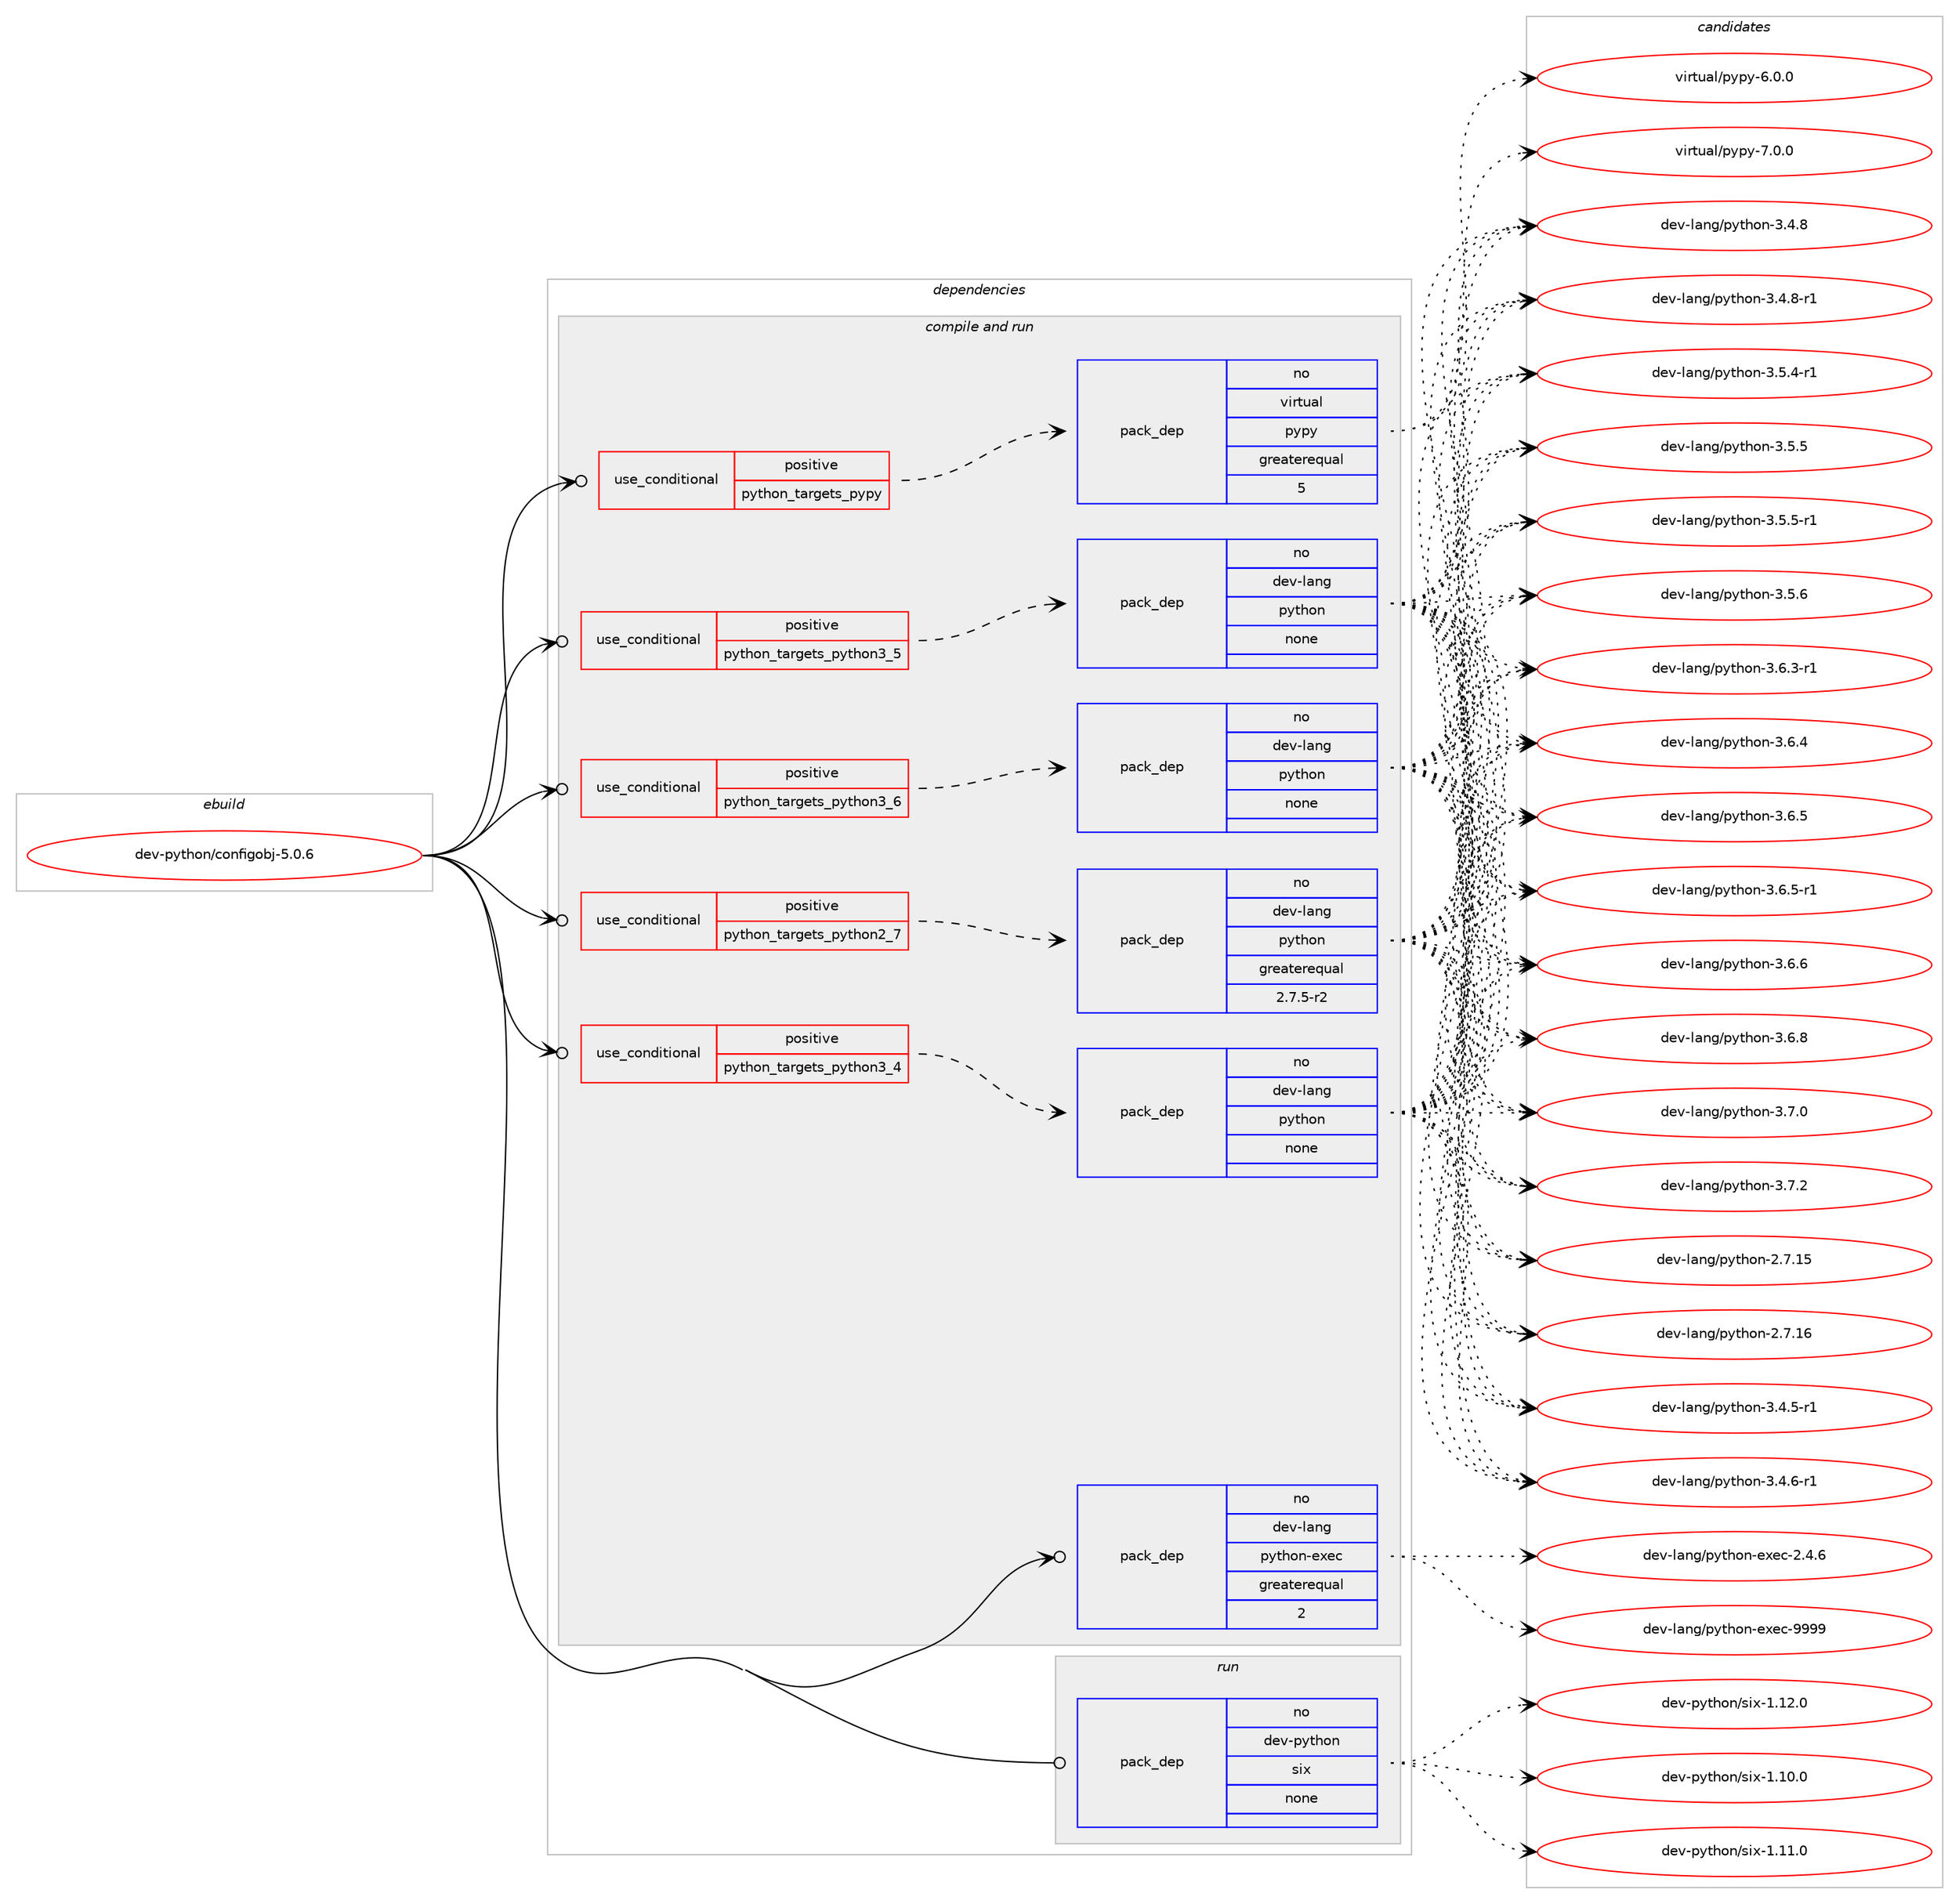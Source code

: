 digraph prolog {

# *************
# Graph options
# *************

newrank=true;
concentrate=true;
compound=true;
graph [rankdir=LR,fontname=Helvetica,fontsize=10,ranksep=1.5];#, ranksep=2.5, nodesep=0.2];
edge  [arrowhead=vee];
node  [fontname=Helvetica,fontsize=10];

# **********
# The ebuild
# **********

subgraph cluster_leftcol {
color=gray;
rank=same;
label=<<i>ebuild</i>>;
id [label="dev-python/configobj-5.0.6", color=red, width=4, href="../dev-python/configobj-5.0.6.svg"];
}

# ****************
# The dependencies
# ****************

subgraph cluster_midcol {
color=gray;
label=<<i>dependencies</i>>;
subgraph cluster_compile {
fillcolor="#eeeeee";
style=filled;
label=<<i>compile</i>>;
}
subgraph cluster_compileandrun {
fillcolor="#eeeeee";
style=filled;
label=<<i>compile and run</i>>;
subgraph cond372645 {
dependency1404101 [label=<<TABLE BORDER="0" CELLBORDER="1" CELLSPACING="0" CELLPADDING="4"><TR><TD ROWSPAN="3" CELLPADDING="10">use_conditional</TD></TR><TR><TD>positive</TD></TR><TR><TD>python_targets_pypy</TD></TR></TABLE>>, shape=none, color=red];
subgraph pack1008221 {
dependency1404102 [label=<<TABLE BORDER="0" CELLBORDER="1" CELLSPACING="0" CELLPADDING="4" WIDTH="220"><TR><TD ROWSPAN="6" CELLPADDING="30">pack_dep</TD></TR><TR><TD WIDTH="110">no</TD></TR><TR><TD>virtual</TD></TR><TR><TD>pypy</TD></TR><TR><TD>greaterequal</TD></TR><TR><TD>5</TD></TR></TABLE>>, shape=none, color=blue];
}
dependency1404101:e -> dependency1404102:w [weight=20,style="dashed",arrowhead="vee"];
}
id:e -> dependency1404101:w [weight=20,style="solid",arrowhead="odotvee"];
subgraph cond372646 {
dependency1404103 [label=<<TABLE BORDER="0" CELLBORDER="1" CELLSPACING="0" CELLPADDING="4"><TR><TD ROWSPAN="3" CELLPADDING="10">use_conditional</TD></TR><TR><TD>positive</TD></TR><TR><TD>python_targets_python2_7</TD></TR></TABLE>>, shape=none, color=red];
subgraph pack1008222 {
dependency1404104 [label=<<TABLE BORDER="0" CELLBORDER="1" CELLSPACING="0" CELLPADDING="4" WIDTH="220"><TR><TD ROWSPAN="6" CELLPADDING="30">pack_dep</TD></TR><TR><TD WIDTH="110">no</TD></TR><TR><TD>dev-lang</TD></TR><TR><TD>python</TD></TR><TR><TD>greaterequal</TD></TR><TR><TD>2.7.5-r2</TD></TR></TABLE>>, shape=none, color=blue];
}
dependency1404103:e -> dependency1404104:w [weight=20,style="dashed",arrowhead="vee"];
}
id:e -> dependency1404103:w [weight=20,style="solid",arrowhead="odotvee"];
subgraph cond372647 {
dependency1404105 [label=<<TABLE BORDER="0" CELLBORDER="1" CELLSPACING="0" CELLPADDING="4"><TR><TD ROWSPAN="3" CELLPADDING="10">use_conditional</TD></TR><TR><TD>positive</TD></TR><TR><TD>python_targets_python3_4</TD></TR></TABLE>>, shape=none, color=red];
subgraph pack1008223 {
dependency1404106 [label=<<TABLE BORDER="0" CELLBORDER="1" CELLSPACING="0" CELLPADDING="4" WIDTH="220"><TR><TD ROWSPAN="6" CELLPADDING="30">pack_dep</TD></TR><TR><TD WIDTH="110">no</TD></TR><TR><TD>dev-lang</TD></TR><TR><TD>python</TD></TR><TR><TD>none</TD></TR><TR><TD></TD></TR></TABLE>>, shape=none, color=blue];
}
dependency1404105:e -> dependency1404106:w [weight=20,style="dashed",arrowhead="vee"];
}
id:e -> dependency1404105:w [weight=20,style="solid",arrowhead="odotvee"];
subgraph cond372648 {
dependency1404107 [label=<<TABLE BORDER="0" CELLBORDER="1" CELLSPACING="0" CELLPADDING="4"><TR><TD ROWSPAN="3" CELLPADDING="10">use_conditional</TD></TR><TR><TD>positive</TD></TR><TR><TD>python_targets_python3_5</TD></TR></TABLE>>, shape=none, color=red];
subgraph pack1008224 {
dependency1404108 [label=<<TABLE BORDER="0" CELLBORDER="1" CELLSPACING="0" CELLPADDING="4" WIDTH="220"><TR><TD ROWSPAN="6" CELLPADDING="30">pack_dep</TD></TR><TR><TD WIDTH="110">no</TD></TR><TR><TD>dev-lang</TD></TR><TR><TD>python</TD></TR><TR><TD>none</TD></TR><TR><TD></TD></TR></TABLE>>, shape=none, color=blue];
}
dependency1404107:e -> dependency1404108:w [weight=20,style="dashed",arrowhead="vee"];
}
id:e -> dependency1404107:w [weight=20,style="solid",arrowhead="odotvee"];
subgraph cond372649 {
dependency1404109 [label=<<TABLE BORDER="0" CELLBORDER="1" CELLSPACING="0" CELLPADDING="4"><TR><TD ROWSPAN="3" CELLPADDING="10">use_conditional</TD></TR><TR><TD>positive</TD></TR><TR><TD>python_targets_python3_6</TD></TR></TABLE>>, shape=none, color=red];
subgraph pack1008225 {
dependency1404110 [label=<<TABLE BORDER="0" CELLBORDER="1" CELLSPACING="0" CELLPADDING="4" WIDTH="220"><TR><TD ROWSPAN="6" CELLPADDING="30">pack_dep</TD></TR><TR><TD WIDTH="110">no</TD></TR><TR><TD>dev-lang</TD></TR><TR><TD>python</TD></TR><TR><TD>none</TD></TR><TR><TD></TD></TR></TABLE>>, shape=none, color=blue];
}
dependency1404109:e -> dependency1404110:w [weight=20,style="dashed",arrowhead="vee"];
}
id:e -> dependency1404109:w [weight=20,style="solid",arrowhead="odotvee"];
subgraph pack1008226 {
dependency1404111 [label=<<TABLE BORDER="0" CELLBORDER="1" CELLSPACING="0" CELLPADDING="4" WIDTH="220"><TR><TD ROWSPAN="6" CELLPADDING="30">pack_dep</TD></TR><TR><TD WIDTH="110">no</TD></TR><TR><TD>dev-lang</TD></TR><TR><TD>python-exec</TD></TR><TR><TD>greaterequal</TD></TR><TR><TD>2</TD></TR></TABLE>>, shape=none, color=blue];
}
id:e -> dependency1404111:w [weight=20,style="solid",arrowhead="odotvee"];
}
subgraph cluster_run {
fillcolor="#eeeeee";
style=filled;
label=<<i>run</i>>;
subgraph pack1008227 {
dependency1404112 [label=<<TABLE BORDER="0" CELLBORDER="1" CELLSPACING="0" CELLPADDING="4" WIDTH="220"><TR><TD ROWSPAN="6" CELLPADDING="30">pack_dep</TD></TR><TR><TD WIDTH="110">no</TD></TR><TR><TD>dev-python</TD></TR><TR><TD>six</TD></TR><TR><TD>none</TD></TR><TR><TD></TD></TR></TABLE>>, shape=none, color=blue];
}
id:e -> dependency1404112:w [weight=20,style="solid",arrowhead="odot"];
}
}

# **************
# The candidates
# **************

subgraph cluster_choices {
rank=same;
color=gray;
label=<<i>candidates</i>>;

subgraph choice1008221 {
color=black;
nodesep=1;
choice1181051141161179710847112121112121455446484648 [label="virtual/pypy-6.0.0", color=red, width=4,href="../virtual/pypy-6.0.0.svg"];
choice1181051141161179710847112121112121455546484648 [label="virtual/pypy-7.0.0", color=red, width=4,href="../virtual/pypy-7.0.0.svg"];
dependency1404102:e -> choice1181051141161179710847112121112121455446484648:w [style=dotted,weight="100"];
dependency1404102:e -> choice1181051141161179710847112121112121455546484648:w [style=dotted,weight="100"];
}
subgraph choice1008222 {
color=black;
nodesep=1;
choice10010111845108971101034711212111610411111045504655464953 [label="dev-lang/python-2.7.15", color=red, width=4,href="../dev-lang/python-2.7.15.svg"];
choice10010111845108971101034711212111610411111045504655464954 [label="dev-lang/python-2.7.16", color=red, width=4,href="../dev-lang/python-2.7.16.svg"];
choice1001011184510897110103471121211161041111104551465246534511449 [label="dev-lang/python-3.4.5-r1", color=red, width=4,href="../dev-lang/python-3.4.5-r1.svg"];
choice1001011184510897110103471121211161041111104551465246544511449 [label="dev-lang/python-3.4.6-r1", color=red, width=4,href="../dev-lang/python-3.4.6-r1.svg"];
choice100101118451089711010347112121116104111110455146524656 [label="dev-lang/python-3.4.8", color=red, width=4,href="../dev-lang/python-3.4.8.svg"];
choice1001011184510897110103471121211161041111104551465246564511449 [label="dev-lang/python-3.4.8-r1", color=red, width=4,href="../dev-lang/python-3.4.8-r1.svg"];
choice1001011184510897110103471121211161041111104551465346524511449 [label="dev-lang/python-3.5.4-r1", color=red, width=4,href="../dev-lang/python-3.5.4-r1.svg"];
choice100101118451089711010347112121116104111110455146534653 [label="dev-lang/python-3.5.5", color=red, width=4,href="../dev-lang/python-3.5.5.svg"];
choice1001011184510897110103471121211161041111104551465346534511449 [label="dev-lang/python-3.5.5-r1", color=red, width=4,href="../dev-lang/python-3.5.5-r1.svg"];
choice100101118451089711010347112121116104111110455146534654 [label="dev-lang/python-3.5.6", color=red, width=4,href="../dev-lang/python-3.5.6.svg"];
choice1001011184510897110103471121211161041111104551465446514511449 [label="dev-lang/python-3.6.3-r1", color=red, width=4,href="../dev-lang/python-3.6.3-r1.svg"];
choice100101118451089711010347112121116104111110455146544652 [label="dev-lang/python-3.6.4", color=red, width=4,href="../dev-lang/python-3.6.4.svg"];
choice100101118451089711010347112121116104111110455146544653 [label="dev-lang/python-3.6.5", color=red, width=4,href="../dev-lang/python-3.6.5.svg"];
choice1001011184510897110103471121211161041111104551465446534511449 [label="dev-lang/python-3.6.5-r1", color=red, width=4,href="../dev-lang/python-3.6.5-r1.svg"];
choice100101118451089711010347112121116104111110455146544654 [label="dev-lang/python-3.6.6", color=red, width=4,href="../dev-lang/python-3.6.6.svg"];
choice100101118451089711010347112121116104111110455146544656 [label="dev-lang/python-3.6.8", color=red, width=4,href="../dev-lang/python-3.6.8.svg"];
choice100101118451089711010347112121116104111110455146554648 [label="dev-lang/python-3.7.0", color=red, width=4,href="../dev-lang/python-3.7.0.svg"];
choice100101118451089711010347112121116104111110455146554650 [label="dev-lang/python-3.7.2", color=red, width=4,href="../dev-lang/python-3.7.2.svg"];
dependency1404104:e -> choice10010111845108971101034711212111610411111045504655464953:w [style=dotted,weight="100"];
dependency1404104:e -> choice10010111845108971101034711212111610411111045504655464954:w [style=dotted,weight="100"];
dependency1404104:e -> choice1001011184510897110103471121211161041111104551465246534511449:w [style=dotted,weight="100"];
dependency1404104:e -> choice1001011184510897110103471121211161041111104551465246544511449:w [style=dotted,weight="100"];
dependency1404104:e -> choice100101118451089711010347112121116104111110455146524656:w [style=dotted,weight="100"];
dependency1404104:e -> choice1001011184510897110103471121211161041111104551465246564511449:w [style=dotted,weight="100"];
dependency1404104:e -> choice1001011184510897110103471121211161041111104551465346524511449:w [style=dotted,weight="100"];
dependency1404104:e -> choice100101118451089711010347112121116104111110455146534653:w [style=dotted,weight="100"];
dependency1404104:e -> choice1001011184510897110103471121211161041111104551465346534511449:w [style=dotted,weight="100"];
dependency1404104:e -> choice100101118451089711010347112121116104111110455146534654:w [style=dotted,weight="100"];
dependency1404104:e -> choice1001011184510897110103471121211161041111104551465446514511449:w [style=dotted,weight="100"];
dependency1404104:e -> choice100101118451089711010347112121116104111110455146544652:w [style=dotted,weight="100"];
dependency1404104:e -> choice100101118451089711010347112121116104111110455146544653:w [style=dotted,weight="100"];
dependency1404104:e -> choice1001011184510897110103471121211161041111104551465446534511449:w [style=dotted,weight="100"];
dependency1404104:e -> choice100101118451089711010347112121116104111110455146544654:w [style=dotted,weight="100"];
dependency1404104:e -> choice100101118451089711010347112121116104111110455146544656:w [style=dotted,weight="100"];
dependency1404104:e -> choice100101118451089711010347112121116104111110455146554648:w [style=dotted,weight="100"];
dependency1404104:e -> choice100101118451089711010347112121116104111110455146554650:w [style=dotted,weight="100"];
}
subgraph choice1008223 {
color=black;
nodesep=1;
choice10010111845108971101034711212111610411111045504655464953 [label="dev-lang/python-2.7.15", color=red, width=4,href="../dev-lang/python-2.7.15.svg"];
choice10010111845108971101034711212111610411111045504655464954 [label="dev-lang/python-2.7.16", color=red, width=4,href="../dev-lang/python-2.7.16.svg"];
choice1001011184510897110103471121211161041111104551465246534511449 [label="dev-lang/python-3.4.5-r1", color=red, width=4,href="../dev-lang/python-3.4.5-r1.svg"];
choice1001011184510897110103471121211161041111104551465246544511449 [label="dev-lang/python-3.4.6-r1", color=red, width=4,href="../dev-lang/python-3.4.6-r1.svg"];
choice100101118451089711010347112121116104111110455146524656 [label="dev-lang/python-3.4.8", color=red, width=4,href="../dev-lang/python-3.4.8.svg"];
choice1001011184510897110103471121211161041111104551465246564511449 [label="dev-lang/python-3.4.8-r1", color=red, width=4,href="../dev-lang/python-3.4.8-r1.svg"];
choice1001011184510897110103471121211161041111104551465346524511449 [label="dev-lang/python-3.5.4-r1", color=red, width=4,href="../dev-lang/python-3.5.4-r1.svg"];
choice100101118451089711010347112121116104111110455146534653 [label="dev-lang/python-3.5.5", color=red, width=4,href="../dev-lang/python-3.5.5.svg"];
choice1001011184510897110103471121211161041111104551465346534511449 [label="dev-lang/python-3.5.5-r1", color=red, width=4,href="../dev-lang/python-3.5.5-r1.svg"];
choice100101118451089711010347112121116104111110455146534654 [label="dev-lang/python-3.5.6", color=red, width=4,href="../dev-lang/python-3.5.6.svg"];
choice1001011184510897110103471121211161041111104551465446514511449 [label="dev-lang/python-3.6.3-r1", color=red, width=4,href="../dev-lang/python-3.6.3-r1.svg"];
choice100101118451089711010347112121116104111110455146544652 [label="dev-lang/python-3.6.4", color=red, width=4,href="../dev-lang/python-3.6.4.svg"];
choice100101118451089711010347112121116104111110455146544653 [label="dev-lang/python-3.6.5", color=red, width=4,href="../dev-lang/python-3.6.5.svg"];
choice1001011184510897110103471121211161041111104551465446534511449 [label="dev-lang/python-3.6.5-r1", color=red, width=4,href="../dev-lang/python-3.6.5-r1.svg"];
choice100101118451089711010347112121116104111110455146544654 [label="dev-lang/python-3.6.6", color=red, width=4,href="../dev-lang/python-3.6.6.svg"];
choice100101118451089711010347112121116104111110455146544656 [label="dev-lang/python-3.6.8", color=red, width=4,href="../dev-lang/python-3.6.8.svg"];
choice100101118451089711010347112121116104111110455146554648 [label="dev-lang/python-3.7.0", color=red, width=4,href="../dev-lang/python-3.7.0.svg"];
choice100101118451089711010347112121116104111110455146554650 [label="dev-lang/python-3.7.2", color=red, width=4,href="../dev-lang/python-3.7.2.svg"];
dependency1404106:e -> choice10010111845108971101034711212111610411111045504655464953:w [style=dotted,weight="100"];
dependency1404106:e -> choice10010111845108971101034711212111610411111045504655464954:w [style=dotted,weight="100"];
dependency1404106:e -> choice1001011184510897110103471121211161041111104551465246534511449:w [style=dotted,weight="100"];
dependency1404106:e -> choice1001011184510897110103471121211161041111104551465246544511449:w [style=dotted,weight="100"];
dependency1404106:e -> choice100101118451089711010347112121116104111110455146524656:w [style=dotted,weight="100"];
dependency1404106:e -> choice1001011184510897110103471121211161041111104551465246564511449:w [style=dotted,weight="100"];
dependency1404106:e -> choice1001011184510897110103471121211161041111104551465346524511449:w [style=dotted,weight="100"];
dependency1404106:e -> choice100101118451089711010347112121116104111110455146534653:w [style=dotted,weight="100"];
dependency1404106:e -> choice1001011184510897110103471121211161041111104551465346534511449:w [style=dotted,weight="100"];
dependency1404106:e -> choice100101118451089711010347112121116104111110455146534654:w [style=dotted,weight="100"];
dependency1404106:e -> choice1001011184510897110103471121211161041111104551465446514511449:w [style=dotted,weight="100"];
dependency1404106:e -> choice100101118451089711010347112121116104111110455146544652:w [style=dotted,weight="100"];
dependency1404106:e -> choice100101118451089711010347112121116104111110455146544653:w [style=dotted,weight="100"];
dependency1404106:e -> choice1001011184510897110103471121211161041111104551465446534511449:w [style=dotted,weight="100"];
dependency1404106:e -> choice100101118451089711010347112121116104111110455146544654:w [style=dotted,weight="100"];
dependency1404106:e -> choice100101118451089711010347112121116104111110455146544656:w [style=dotted,weight="100"];
dependency1404106:e -> choice100101118451089711010347112121116104111110455146554648:w [style=dotted,weight="100"];
dependency1404106:e -> choice100101118451089711010347112121116104111110455146554650:w [style=dotted,weight="100"];
}
subgraph choice1008224 {
color=black;
nodesep=1;
choice10010111845108971101034711212111610411111045504655464953 [label="dev-lang/python-2.7.15", color=red, width=4,href="../dev-lang/python-2.7.15.svg"];
choice10010111845108971101034711212111610411111045504655464954 [label="dev-lang/python-2.7.16", color=red, width=4,href="../dev-lang/python-2.7.16.svg"];
choice1001011184510897110103471121211161041111104551465246534511449 [label="dev-lang/python-3.4.5-r1", color=red, width=4,href="../dev-lang/python-3.4.5-r1.svg"];
choice1001011184510897110103471121211161041111104551465246544511449 [label="dev-lang/python-3.4.6-r1", color=red, width=4,href="../dev-lang/python-3.4.6-r1.svg"];
choice100101118451089711010347112121116104111110455146524656 [label="dev-lang/python-3.4.8", color=red, width=4,href="../dev-lang/python-3.4.8.svg"];
choice1001011184510897110103471121211161041111104551465246564511449 [label="dev-lang/python-3.4.8-r1", color=red, width=4,href="../dev-lang/python-3.4.8-r1.svg"];
choice1001011184510897110103471121211161041111104551465346524511449 [label="dev-lang/python-3.5.4-r1", color=red, width=4,href="../dev-lang/python-3.5.4-r1.svg"];
choice100101118451089711010347112121116104111110455146534653 [label="dev-lang/python-3.5.5", color=red, width=4,href="../dev-lang/python-3.5.5.svg"];
choice1001011184510897110103471121211161041111104551465346534511449 [label="dev-lang/python-3.5.5-r1", color=red, width=4,href="../dev-lang/python-3.5.5-r1.svg"];
choice100101118451089711010347112121116104111110455146534654 [label="dev-lang/python-3.5.6", color=red, width=4,href="../dev-lang/python-3.5.6.svg"];
choice1001011184510897110103471121211161041111104551465446514511449 [label="dev-lang/python-3.6.3-r1", color=red, width=4,href="../dev-lang/python-3.6.3-r1.svg"];
choice100101118451089711010347112121116104111110455146544652 [label="dev-lang/python-3.6.4", color=red, width=4,href="../dev-lang/python-3.6.4.svg"];
choice100101118451089711010347112121116104111110455146544653 [label="dev-lang/python-3.6.5", color=red, width=4,href="../dev-lang/python-3.6.5.svg"];
choice1001011184510897110103471121211161041111104551465446534511449 [label="dev-lang/python-3.6.5-r1", color=red, width=4,href="../dev-lang/python-3.6.5-r1.svg"];
choice100101118451089711010347112121116104111110455146544654 [label="dev-lang/python-3.6.6", color=red, width=4,href="../dev-lang/python-3.6.6.svg"];
choice100101118451089711010347112121116104111110455146544656 [label="dev-lang/python-3.6.8", color=red, width=4,href="../dev-lang/python-3.6.8.svg"];
choice100101118451089711010347112121116104111110455146554648 [label="dev-lang/python-3.7.0", color=red, width=4,href="../dev-lang/python-3.7.0.svg"];
choice100101118451089711010347112121116104111110455146554650 [label="dev-lang/python-3.7.2", color=red, width=4,href="../dev-lang/python-3.7.2.svg"];
dependency1404108:e -> choice10010111845108971101034711212111610411111045504655464953:w [style=dotted,weight="100"];
dependency1404108:e -> choice10010111845108971101034711212111610411111045504655464954:w [style=dotted,weight="100"];
dependency1404108:e -> choice1001011184510897110103471121211161041111104551465246534511449:w [style=dotted,weight="100"];
dependency1404108:e -> choice1001011184510897110103471121211161041111104551465246544511449:w [style=dotted,weight="100"];
dependency1404108:e -> choice100101118451089711010347112121116104111110455146524656:w [style=dotted,weight="100"];
dependency1404108:e -> choice1001011184510897110103471121211161041111104551465246564511449:w [style=dotted,weight="100"];
dependency1404108:e -> choice1001011184510897110103471121211161041111104551465346524511449:w [style=dotted,weight="100"];
dependency1404108:e -> choice100101118451089711010347112121116104111110455146534653:w [style=dotted,weight="100"];
dependency1404108:e -> choice1001011184510897110103471121211161041111104551465346534511449:w [style=dotted,weight="100"];
dependency1404108:e -> choice100101118451089711010347112121116104111110455146534654:w [style=dotted,weight="100"];
dependency1404108:e -> choice1001011184510897110103471121211161041111104551465446514511449:w [style=dotted,weight="100"];
dependency1404108:e -> choice100101118451089711010347112121116104111110455146544652:w [style=dotted,weight="100"];
dependency1404108:e -> choice100101118451089711010347112121116104111110455146544653:w [style=dotted,weight="100"];
dependency1404108:e -> choice1001011184510897110103471121211161041111104551465446534511449:w [style=dotted,weight="100"];
dependency1404108:e -> choice100101118451089711010347112121116104111110455146544654:w [style=dotted,weight="100"];
dependency1404108:e -> choice100101118451089711010347112121116104111110455146544656:w [style=dotted,weight="100"];
dependency1404108:e -> choice100101118451089711010347112121116104111110455146554648:w [style=dotted,weight="100"];
dependency1404108:e -> choice100101118451089711010347112121116104111110455146554650:w [style=dotted,weight="100"];
}
subgraph choice1008225 {
color=black;
nodesep=1;
choice10010111845108971101034711212111610411111045504655464953 [label="dev-lang/python-2.7.15", color=red, width=4,href="../dev-lang/python-2.7.15.svg"];
choice10010111845108971101034711212111610411111045504655464954 [label="dev-lang/python-2.7.16", color=red, width=4,href="../dev-lang/python-2.7.16.svg"];
choice1001011184510897110103471121211161041111104551465246534511449 [label="dev-lang/python-3.4.5-r1", color=red, width=4,href="../dev-lang/python-3.4.5-r1.svg"];
choice1001011184510897110103471121211161041111104551465246544511449 [label="dev-lang/python-3.4.6-r1", color=red, width=4,href="../dev-lang/python-3.4.6-r1.svg"];
choice100101118451089711010347112121116104111110455146524656 [label="dev-lang/python-3.4.8", color=red, width=4,href="../dev-lang/python-3.4.8.svg"];
choice1001011184510897110103471121211161041111104551465246564511449 [label="dev-lang/python-3.4.8-r1", color=red, width=4,href="../dev-lang/python-3.4.8-r1.svg"];
choice1001011184510897110103471121211161041111104551465346524511449 [label="dev-lang/python-3.5.4-r1", color=red, width=4,href="../dev-lang/python-3.5.4-r1.svg"];
choice100101118451089711010347112121116104111110455146534653 [label="dev-lang/python-3.5.5", color=red, width=4,href="../dev-lang/python-3.5.5.svg"];
choice1001011184510897110103471121211161041111104551465346534511449 [label="dev-lang/python-3.5.5-r1", color=red, width=4,href="../dev-lang/python-3.5.5-r1.svg"];
choice100101118451089711010347112121116104111110455146534654 [label="dev-lang/python-3.5.6", color=red, width=4,href="../dev-lang/python-3.5.6.svg"];
choice1001011184510897110103471121211161041111104551465446514511449 [label="dev-lang/python-3.6.3-r1", color=red, width=4,href="../dev-lang/python-3.6.3-r1.svg"];
choice100101118451089711010347112121116104111110455146544652 [label="dev-lang/python-3.6.4", color=red, width=4,href="../dev-lang/python-3.6.4.svg"];
choice100101118451089711010347112121116104111110455146544653 [label="dev-lang/python-3.6.5", color=red, width=4,href="../dev-lang/python-3.6.5.svg"];
choice1001011184510897110103471121211161041111104551465446534511449 [label="dev-lang/python-3.6.5-r1", color=red, width=4,href="../dev-lang/python-3.6.5-r1.svg"];
choice100101118451089711010347112121116104111110455146544654 [label="dev-lang/python-3.6.6", color=red, width=4,href="../dev-lang/python-3.6.6.svg"];
choice100101118451089711010347112121116104111110455146544656 [label="dev-lang/python-3.6.8", color=red, width=4,href="../dev-lang/python-3.6.8.svg"];
choice100101118451089711010347112121116104111110455146554648 [label="dev-lang/python-3.7.0", color=red, width=4,href="../dev-lang/python-3.7.0.svg"];
choice100101118451089711010347112121116104111110455146554650 [label="dev-lang/python-3.7.2", color=red, width=4,href="../dev-lang/python-3.7.2.svg"];
dependency1404110:e -> choice10010111845108971101034711212111610411111045504655464953:w [style=dotted,weight="100"];
dependency1404110:e -> choice10010111845108971101034711212111610411111045504655464954:w [style=dotted,weight="100"];
dependency1404110:e -> choice1001011184510897110103471121211161041111104551465246534511449:w [style=dotted,weight="100"];
dependency1404110:e -> choice1001011184510897110103471121211161041111104551465246544511449:w [style=dotted,weight="100"];
dependency1404110:e -> choice100101118451089711010347112121116104111110455146524656:w [style=dotted,weight="100"];
dependency1404110:e -> choice1001011184510897110103471121211161041111104551465246564511449:w [style=dotted,weight="100"];
dependency1404110:e -> choice1001011184510897110103471121211161041111104551465346524511449:w [style=dotted,weight="100"];
dependency1404110:e -> choice100101118451089711010347112121116104111110455146534653:w [style=dotted,weight="100"];
dependency1404110:e -> choice1001011184510897110103471121211161041111104551465346534511449:w [style=dotted,weight="100"];
dependency1404110:e -> choice100101118451089711010347112121116104111110455146534654:w [style=dotted,weight="100"];
dependency1404110:e -> choice1001011184510897110103471121211161041111104551465446514511449:w [style=dotted,weight="100"];
dependency1404110:e -> choice100101118451089711010347112121116104111110455146544652:w [style=dotted,weight="100"];
dependency1404110:e -> choice100101118451089711010347112121116104111110455146544653:w [style=dotted,weight="100"];
dependency1404110:e -> choice1001011184510897110103471121211161041111104551465446534511449:w [style=dotted,weight="100"];
dependency1404110:e -> choice100101118451089711010347112121116104111110455146544654:w [style=dotted,weight="100"];
dependency1404110:e -> choice100101118451089711010347112121116104111110455146544656:w [style=dotted,weight="100"];
dependency1404110:e -> choice100101118451089711010347112121116104111110455146554648:w [style=dotted,weight="100"];
dependency1404110:e -> choice100101118451089711010347112121116104111110455146554650:w [style=dotted,weight="100"];
}
subgraph choice1008226 {
color=black;
nodesep=1;
choice1001011184510897110103471121211161041111104510112010199455046524654 [label="dev-lang/python-exec-2.4.6", color=red, width=4,href="../dev-lang/python-exec-2.4.6.svg"];
choice10010111845108971101034711212111610411111045101120101994557575757 [label="dev-lang/python-exec-9999", color=red, width=4,href="../dev-lang/python-exec-9999.svg"];
dependency1404111:e -> choice1001011184510897110103471121211161041111104510112010199455046524654:w [style=dotted,weight="100"];
dependency1404111:e -> choice10010111845108971101034711212111610411111045101120101994557575757:w [style=dotted,weight="100"];
}
subgraph choice1008227 {
color=black;
nodesep=1;
choice100101118451121211161041111104711510512045494649484648 [label="dev-python/six-1.10.0", color=red, width=4,href="../dev-python/six-1.10.0.svg"];
choice100101118451121211161041111104711510512045494649494648 [label="dev-python/six-1.11.0", color=red, width=4,href="../dev-python/six-1.11.0.svg"];
choice100101118451121211161041111104711510512045494649504648 [label="dev-python/six-1.12.0", color=red, width=4,href="../dev-python/six-1.12.0.svg"];
dependency1404112:e -> choice100101118451121211161041111104711510512045494649484648:w [style=dotted,weight="100"];
dependency1404112:e -> choice100101118451121211161041111104711510512045494649494648:w [style=dotted,weight="100"];
dependency1404112:e -> choice100101118451121211161041111104711510512045494649504648:w [style=dotted,weight="100"];
}
}

}
